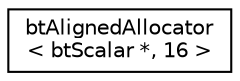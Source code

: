 digraph "Graphical Class Hierarchy"
{
  edge [fontname="Helvetica",fontsize="10",labelfontname="Helvetica",labelfontsize="10"];
  node [fontname="Helvetica",fontsize="10",shape=record];
  rankdir="LR";
  Node1 [label="btAlignedAllocator\l\< btScalar *, 16 \>",height=0.2,width=0.4,color="black", fillcolor="white", style="filled",URL="$classbt_aligned_allocator.html"];
}

